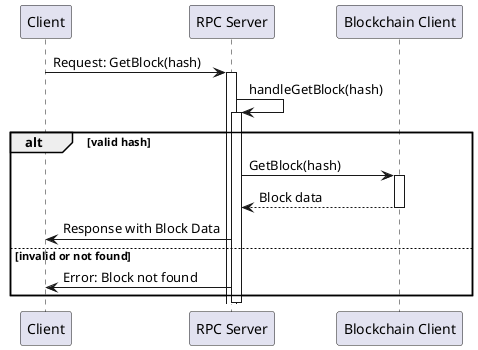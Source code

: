 @startuml
participant Client
participant "RPC Server" as RPC
participant "Blockchain Client" as Blockchain

Client -> RPC : Request: GetBlock(hash)
activate RPC

RPC -> RPC : handleGetBlock(hash)
activate RPC

alt valid hash
    RPC -> Blockchain : GetBlock(hash)
    activate Blockchain
    Blockchain --> RPC : Block data
    deactivate Blockchain

    RPC -> Client : Response with Block Data
else invalid or not found
    RPC -> Client : Error: Block not found
end

deactivate RPC
@enduml
